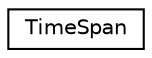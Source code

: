 digraph "Graphical Class Hierarchy"
{
  edge [fontname="Helvetica",fontsize="10",labelfontname="Helvetica",labelfontsize="10"];
  node [fontname="Helvetica",fontsize="10",shape=record];
  rankdir="LR";
  Node0 [label="TimeSpan",height=0.2,width=0.4,color="black", fillcolor="white", style="filled",URL="$classaworx_1_1lib_1_1time_1_1TimeSpan.html"];
}
